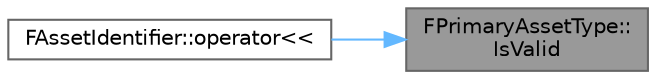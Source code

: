digraph "FPrimaryAssetType::IsValid"
{
 // INTERACTIVE_SVG=YES
 // LATEX_PDF_SIZE
  bgcolor="transparent";
  edge [fontname=Helvetica,fontsize=10,labelfontname=Helvetica,labelfontsize=10];
  node [fontname=Helvetica,fontsize=10,shape=box,height=0.2,width=0.4];
  rankdir="RL";
  Node1 [id="Node000001",label="FPrimaryAssetType::\lIsValid",height=0.2,width=0.4,color="gray40", fillcolor="grey60", style="filled", fontcolor="black",tooltip="Returns true if this is a valid Type."];
  Node1 -> Node2 [id="edge1_Node000001_Node000002",dir="back",color="steelblue1",style="solid",tooltip=" "];
  Node2 [id="Node000002",label="FAssetIdentifier::operator\<\<",height=0.2,width=0.4,color="grey40", fillcolor="white", style="filled",URL="$da/d0e/structFAssetIdentifier.html#ac51b4266141e3dfb4cb7b54922e7e42c",tooltip="Identifiers may be serialized as part of the registry cache, or in other contexts."];
}

